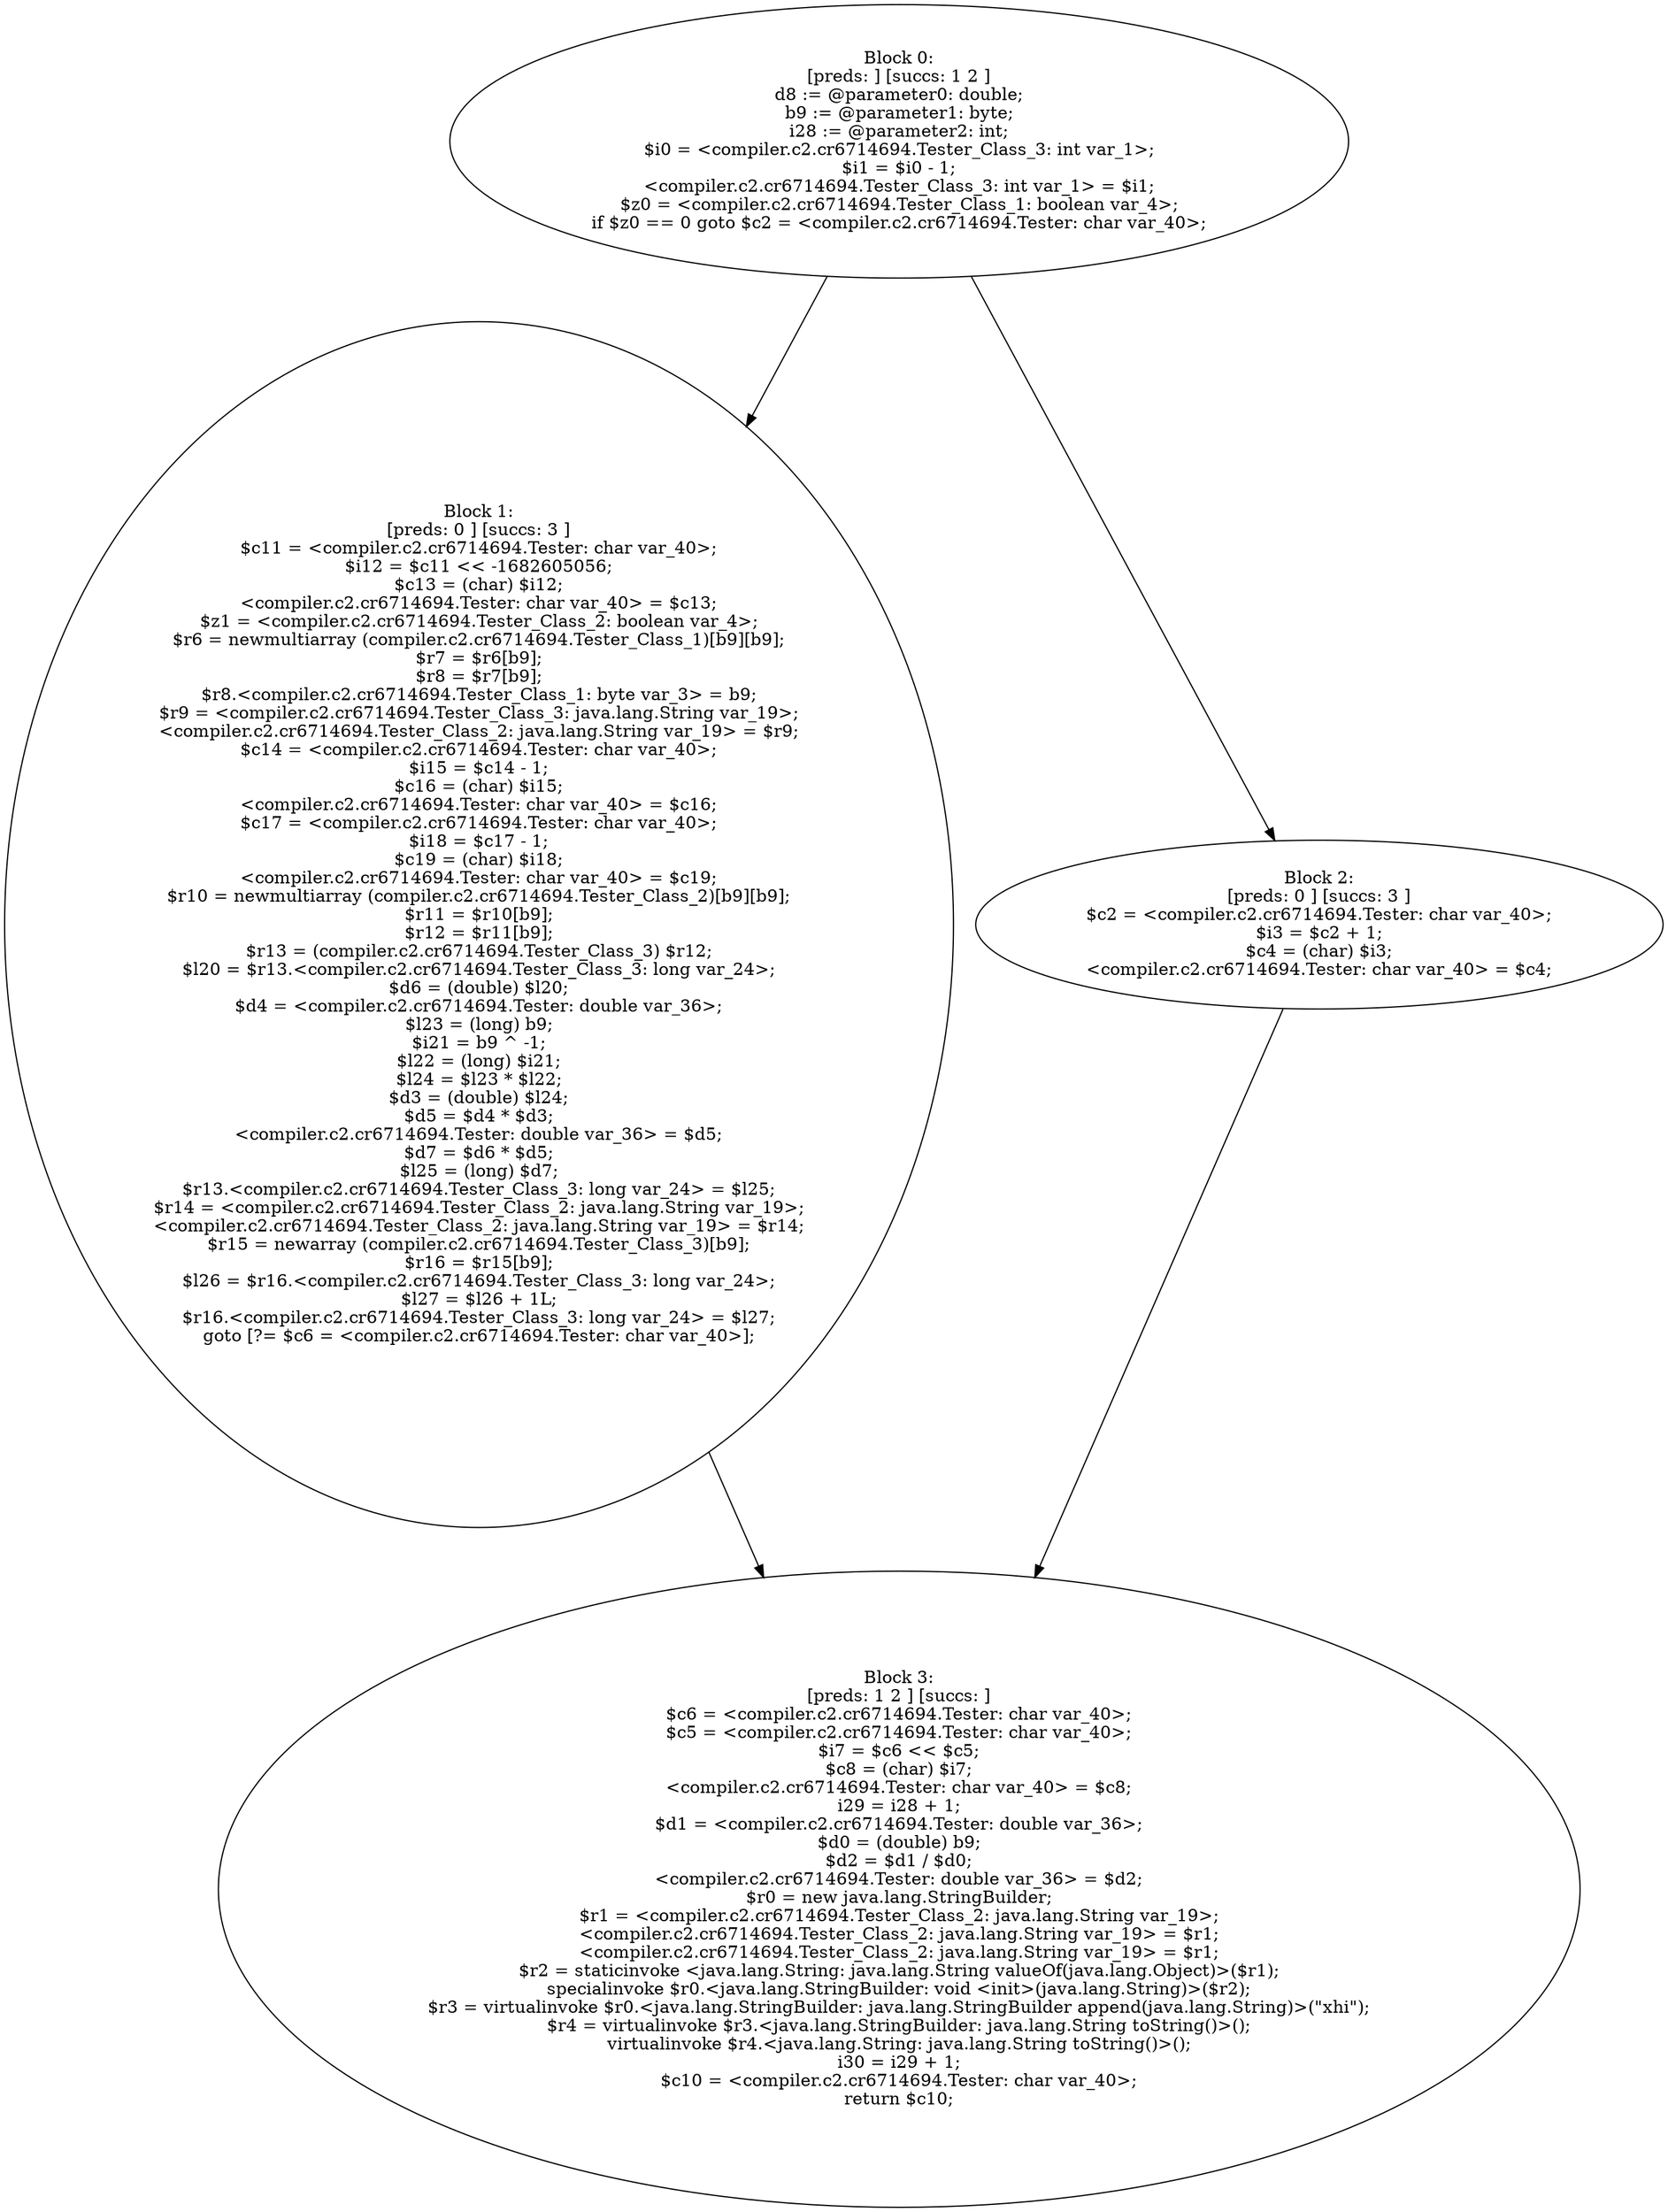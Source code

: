 digraph "unitGraph" {
    "Block 0:
[preds: ] [succs: 1 2 ]
d8 := @parameter0: double;
b9 := @parameter1: byte;
i28 := @parameter2: int;
$i0 = <compiler.c2.cr6714694.Tester_Class_3: int var_1>;
$i1 = $i0 - 1;
<compiler.c2.cr6714694.Tester_Class_3: int var_1> = $i1;
$z0 = <compiler.c2.cr6714694.Tester_Class_1: boolean var_4>;
if $z0 == 0 goto $c2 = <compiler.c2.cr6714694.Tester: char var_40>;
"
    "Block 1:
[preds: 0 ] [succs: 3 ]
$c11 = <compiler.c2.cr6714694.Tester: char var_40>;
$i12 = $c11 << -1682605056;
$c13 = (char) $i12;
<compiler.c2.cr6714694.Tester: char var_40> = $c13;
$z1 = <compiler.c2.cr6714694.Tester_Class_2: boolean var_4>;
$r6 = newmultiarray (compiler.c2.cr6714694.Tester_Class_1)[b9][b9];
$r7 = $r6[b9];
$r8 = $r7[b9];
$r8.<compiler.c2.cr6714694.Tester_Class_1: byte var_3> = b9;
$r9 = <compiler.c2.cr6714694.Tester_Class_3: java.lang.String var_19>;
<compiler.c2.cr6714694.Tester_Class_2: java.lang.String var_19> = $r9;
$c14 = <compiler.c2.cr6714694.Tester: char var_40>;
$i15 = $c14 - 1;
$c16 = (char) $i15;
<compiler.c2.cr6714694.Tester: char var_40> = $c16;
$c17 = <compiler.c2.cr6714694.Tester: char var_40>;
$i18 = $c17 - 1;
$c19 = (char) $i18;
<compiler.c2.cr6714694.Tester: char var_40> = $c19;
$r10 = newmultiarray (compiler.c2.cr6714694.Tester_Class_2)[b9][b9];
$r11 = $r10[b9];
$r12 = $r11[b9];
$r13 = (compiler.c2.cr6714694.Tester_Class_3) $r12;
$l20 = $r13.<compiler.c2.cr6714694.Tester_Class_3: long var_24>;
$d6 = (double) $l20;
$d4 = <compiler.c2.cr6714694.Tester: double var_36>;
$l23 = (long) b9;
$i21 = b9 ^ -1;
$l22 = (long) $i21;
$l24 = $l23 * $l22;
$d3 = (double) $l24;
$d5 = $d4 * $d3;
<compiler.c2.cr6714694.Tester: double var_36> = $d5;
$d7 = $d6 * $d5;
$l25 = (long) $d7;
$r13.<compiler.c2.cr6714694.Tester_Class_3: long var_24> = $l25;
$r14 = <compiler.c2.cr6714694.Tester_Class_2: java.lang.String var_19>;
<compiler.c2.cr6714694.Tester_Class_2: java.lang.String var_19> = $r14;
$r15 = newarray (compiler.c2.cr6714694.Tester_Class_3)[b9];
$r16 = $r15[b9];
$l26 = $r16.<compiler.c2.cr6714694.Tester_Class_3: long var_24>;
$l27 = $l26 + 1L;
$r16.<compiler.c2.cr6714694.Tester_Class_3: long var_24> = $l27;
goto [?= $c6 = <compiler.c2.cr6714694.Tester: char var_40>];
"
    "Block 2:
[preds: 0 ] [succs: 3 ]
$c2 = <compiler.c2.cr6714694.Tester: char var_40>;
$i3 = $c2 + 1;
$c4 = (char) $i3;
<compiler.c2.cr6714694.Tester: char var_40> = $c4;
"
    "Block 3:
[preds: 1 2 ] [succs: ]
$c6 = <compiler.c2.cr6714694.Tester: char var_40>;
$c5 = <compiler.c2.cr6714694.Tester: char var_40>;
$i7 = $c6 << $c5;
$c8 = (char) $i7;
<compiler.c2.cr6714694.Tester: char var_40> = $c8;
i29 = i28 + 1;
$d1 = <compiler.c2.cr6714694.Tester: double var_36>;
$d0 = (double) b9;
$d2 = $d1 / $d0;
<compiler.c2.cr6714694.Tester: double var_36> = $d2;
$r0 = new java.lang.StringBuilder;
$r1 = <compiler.c2.cr6714694.Tester_Class_2: java.lang.String var_19>;
<compiler.c2.cr6714694.Tester_Class_2: java.lang.String var_19> = $r1;
<compiler.c2.cr6714694.Tester_Class_2: java.lang.String var_19> = $r1;
$r2 = staticinvoke <java.lang.String: java.lang.String valueOf(java.lang.Object)>($r1);
specialinvoke $r0.<java.lang.StringBuilder: void <init>(java.lang.String)>($r2);
$r3 = virtualinvoke $r0.<java.lang.StringBuilder: java.lang.StringBuilder append(java.lang.String)>(\"xhi\");
$r4 = virtualinvoke $r3.<java.lang.StringBuilder: java.lang.String toString()>();
virtualinvoke $r4.<java.lang.String: java.lang.String toString()>();
i30 = i29 + 1;
$c10 = <compiler.c2.cr6714694.Tester: char var_40>;
return $c10;
"
    "Block 0:
[preds: ] [succs: 1 2 ]
d8 := @parameter0: double;
b9 := @parameter1: byte;
i28 := @parameter2: int;
$i0 = <compiler.c2.cr6714694.Tester_Class_3: int var_1>;
$i1 = $i0 - 1;
<compiler.c2.cr6714694.Tester_Class_3: int var_1> = $i1;
$z0 = <compiler.c2.cr6714694.Tester_Class_1: boolean var_4>;
if $z0 == 0 goto $c2 = <compiler.c2.cr6714694.Tester: char var_40>;
"->"Block 1:
[preds: 0 ] [succs: 3 ]
$c11 = <compiler.c2.cr6714694.Tester: char var_40>;
$i12 = $c11 << -1682605056;
$c13 = (char) $i12;
<compiler.c2.cr6714694.Tester: char var_40> = $c13;
$z1 = <compiler.c2.cr6714694.Tester_Class_2: boolean var_4>;
$r6 = newmultiarray (compiler.c2.cr6714694.Tester_Class_1)[b9][b9];
$r7 = $r6[b9];
$r8 = $r7[b9];
$r8.<compiler.c2.cr6714694.Tester_Class_1: byte var_3> = b9;
$r9 = <compiler.c2.cr6714694.Tester_Class_3: java.lang.String var_19>;
<compiler.c2.cr6714694.Tester_Class_2: java.lang.String var_19> = $r9;
$c14 = <compiler.c2.cr6714694.Tester: char var_40>;
$i15 = $c14 - 1;
$c16 = (char) $i15;
<compiler.c2.cr6714694.Tester: char var_40> = $c16;
$c17 = <compiler.c2.cr6714694.Tester: char var_40>;
$i18 = $c17 - 1;
$c19 = (char) $i18;
<compiler.c2.cr6714694.Tester: char var_40> = $c19;
$r10 = newmultiarray (compiler.c2.cr6714694.Tester_Class_2)[b9][b9];
$r11 = $r10[b9];
$r12 = $r11[b9];
$r13 = (compiler.c2.cr6714694.Tester_Class_3) $r12;
$l20 = $r13.<compiler.c2.cr6714694.Tester_Class_3: long var_24>;
$d6 = (double) $l20;
$d4 = <compiler.c2.cr6714694.Tester: double var_36>;
$l23 = (long) b9;
$i21 = b9 ^ -1;
$l22 = (long) $i21;
$l24 = $l23 * $l22;
$d3 = (double) $l24;
$d5 = $d4 * $d3;
<compiler.c2.cr6714694.Tester: double var_36> = $d5;
$d7 = $d6 * $d5;
$l25 = (long) $d7;
$r13.<compiler.c2.cr6714694.Tester_Class_3: long var_24> = $l25;
$r14 = <compiler.c2.cr6714694.Tester_Class_2: java.lang.String var_19>;
<compiler.c2.cr6714694.Tester_Class_2: java.lang.String var_19> = $r14;
$r15 = newarray (compiler.c2.cr6714694.Tester_Class_3)[b9];
$r16 = $r15[b9];
$l26 = $r16.<compiler.c2.cr6714694.Tester_Class_3: long var_24>;
$l27 = $l26 + 1L;
$r16.<compiler.c2.cr6714694.Tester_Class_3: long var_24> = $l27;
goto [?= $c6 = <compiler.c2.cr6714694.Tester: char var_40>];
";
    "Block 0:
[preds: ] [succs: 1 2 ]
d8 := @parameter0: double;
b9 := @parameter1: byte;
i28 := @parameter2: int;
$i0 = <compiler.c2.cr6714694.Tester_Class_3: int var_1>;
$i1 = $i0 - 1;
<compiler.c2.cr6714694.Tester_Class_3: int var_1> = $i1;
$z0 = <compiler.c2.cr6714694.Tester_Class_1: boolean var_4>;
if $z0 == 0 goto $c2 = <compiler.c2.cr6714694.Tester: char var_40>;
"->"Block 2:
[preds: 0 ] [succs: 3 ]
$c2 = <compiler.c2.cr6714694.Tester: char var_40>;
$i3 = $c2 + 1;
$c4 = (char) $i3;
<compiler.c2.cr6714694.Tester: char var_40> = $c4;
";
    "Block 1:
[preds: 0 ] [succs: 3 ]
$c11 = <compiler.c2.cr6714694.Tester: char var_40>;
$i12 = $c11 << -1682605056;
$c13 = (char) $i12;
<compiler.c2.cr6714694.Tester: char var_40> = $c13;
$z1 = <compiler.c2.cr6714694.Tester_Class_2: boolean var_4>;
$r6 = newmultiarray (compiler.c2.cr6714694.Tester_Class_1)[b9][b9];
$r7 = $r6[b9];
$r8 = $r7[b9];
$r8.<compiler.c2.cr6714694.Tester_Class_1: byte var_3> = b9;
$r9 = <compiler.c2.cr6714694.Tester_Class_3: java.lang.String var_19>;
<compiler.c2.cr6714694.Tester_Class_2: java.lang.String var_19> = $r9;
$c14 = <compiler.c2.cr6714694.Tester: char var_40>;
$i15 = $c14 - 1;
$c16 = (char) $i15;
<compiler.c2.cr6714694.Tester: char var_40> = $c16;
$c17 = <compiler.c2.cr6714694.Tester: char var_40>;
$i18 = $c17 - 1;
$c19 = (char) $i18;
<compiler.c2.cr6714694.Tester: char var_40> = $c19;
$r10 = newmultiarray (compiler.c2.cr6714694.Tester_Class_2)[b9][b9];
$r11 = $r10[b9];
$r12 = $r11[b9];
$r13 = (compiler.c2.cr6714694.Tester_Class_3) $r12;
$l20 = $r13.<compiler.c2.cr6714694.Tester_Class_3: long var_24>;
$d6 = (double) $l20;
$d4 = <compiler.c2.cr6714694.Tester: double var_36>;
$l23 = (long) b9;
$i21 = b9 ^ -1;
$l22 = (long) $i21;
$l24 = $l23 * $l22;
$d3 = (double) $l24;
$d5 = $d4 * $d3;
<compiler.c2.cr6714694.Tester: double var_36> = $d5;
$d7 = $d6 * $d5;
$l25 = (long) $d7;
$r13.<compiler.c2.cr6714694.Tester_Class_3: long var_24> = $l25;
$r14 = <compiler.c2.cr6714694.Tester_Class_2: java.lang.String var_19>;
<compiler.c2.cr6714694.Tester_Class_2: java.lang.String var_19> = $r14;
$r15 = newarray (compiler.c2.cr6714694.Tester_Class_3)[b9];
$r16 = $r15[b9];
$l26 = $r16.<compiler.c2.cr6714694.Tester_Class_3: long var_24>;
$l27 = $l26 + 1L;
$r16.<compiler.c2.cr6714694.Tester_Class_3: long var_24> = $l27;
goto [?= $c6 = <compiler.c2.cr6714694.Tester: char var_40>];
"->"Block 3:
[preds: 1 2 ] [succs: ]
$c6 = <compiler.c2.cr6714694.Tester: char var_40>;
$c5 = <compiler.c2.cr6714694.Tester: char var_40>;
$i7 = $c6 << $c5;
$c8 = (char) $i7;
<compiler.c2.cr6714694.Tester: char var_40> = $c8;
i29 = i28 + 1;
$d1 = <compiler.c2.cr6714694.Tester: double var_36>;
$d0 = (double) b9;
$d2 = $d1 / $d0;
<compiler.c2.cr6714694.Tester: double var_36> = $d2;
$r0 = new java.lang.StringBuilder;
$r1 = <compiler.c2.cr6714694.Tester_Class_2: java.lang.String var_19>;
<compiler.c2.cr6714694.Tester_Class_2: java.lang.String var_19> = $r1;
<compiler.c2.cr6714694.Tester_Class_2: java.lang.String var_19> = $r1;
$r2 = staticinvoke <java.lang.String: java.lang.String valueOf(java.lang.Object)>($r1);
specialinvoke $r0.<java.lang.StringBuilder: void <init>(java.lang.String)>($r2);
$r3 = virtualinvoke $r0.<java.lang.StringBuilder: java.lang.StringBuilder append(java.lang.String)>(\"xhi\");
$r4 = virtualinvoke $r3.<java.lang.StringBuilder: java.lang.String toString()>();
virtualinvoke $r4.<java.lang.String: java.lang.String toString()>();
i30 = i29 + 1;
$c10 = <compiler.c2.cr6714694.Tester: char var_40>;
return $c10;
";
    "Block 2:
[preds: 0 ] [succs: 3 ]
$c2 = <compiler.c2.cr6714694.Tester: char var_40>;
$i3 = $c2 + 1;
$c4 = (char) $i3;
<compiler.c2.cr6714694.Tester: char var_40> = $c4;
"->"Block 3:
[preds: 1 2 ] [succs: ]
$c6 = <compiler.c2.cr6714694.Tester: char var_40>;
$c5 = <compiler.c2.cr6714694.Tester: char var_40>;
$i7 = $c6 << $c5;
$c8 = (char) $i7;
<compiler.c2.cr6714694.Tester: char var_40> = $c8;
i29 = i28 + 1;
$d1 = <compiler.c2.cr6714694.Tester: double var_36>;
$d0 = (double) b9;
$d2 = $d1 / $d0;
<compiler.c2.cr6714694.Tester: double var_36> = $d2;
$r0 = new java.lang.StringBuilder;
$r1 = <compiler.c2.cr6714694.Tester_Class_2: java.lang.String var_19>;
<compiler.c2.cr6714694.Tester_Class_2: java.lang.String var_19> = $r1;
<compiler.c2.cr6714694.Tester_Class_2: java.lang.String var_19> = $r1;
$r2 = staticinvoke <java.lang.String: java.lang.String valueOf(java.lang.Object)>($r1);
specialinvoke $r0.<java.lang.StringBuilder: void <init>(java.lang.String)>($r2);
$r3 = virtualinvoke $r0.<java.lang.StringBuilder: java.lang.StringBuilder append(java.lang.String)>(\"xhi\");
$r4 = virtualinvoke $r3.<java.lang.StringBuilder: java.lang.String toString()>();
virtualinvoke $r4.<java.lang.String: java.lang.String toString()>();
i30 = i29 + 1;
$c10 = <compiler.c2.cr6714694.Tester: char var_40>;
return $c10;
";
}
